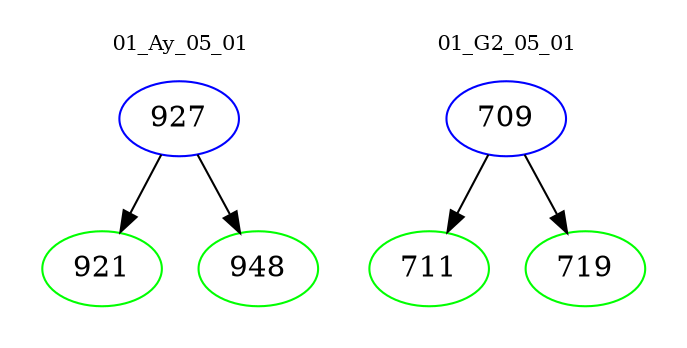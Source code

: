 digraph{
subgraph cluster_0 {
color = white
label = "01_Ay_05_01";
fontsize=10;
T0_927 [label="927", color="blue"]
T0_927 -> T0_921 [color="black"]
T0_921 [label="921", color="green"]
T0_927 -> T0_948 [color="black"]
T0_948 [label="948", color="green"]
}
subgraph cluster_1 {
color = white
label = "01_G2_05_01";
fontsize=10;
T1_709 [label="709", color="blue"]
T1_709 -> T1_711 [color="black"]
T1_711 [label="711", color="green"]
T1_709 -> T1_719 [color="black"]
T1_719 [label="719", color="green"]
}
}
